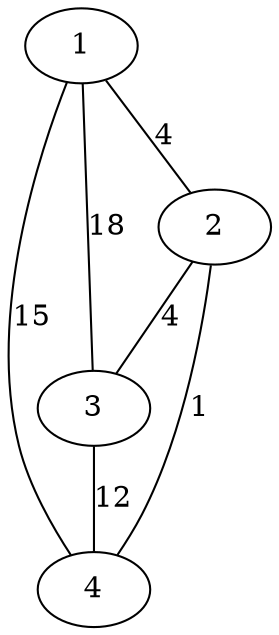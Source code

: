 graph G {
 1 -- 3 [label="18"];
 1 -- 4 [label="15"];
 1 -- 2 [label="4"];
 2 -- 4 [label="1"];
 2 -- 3 [label="4"];
 3 -- 4 [label="12"];
}
